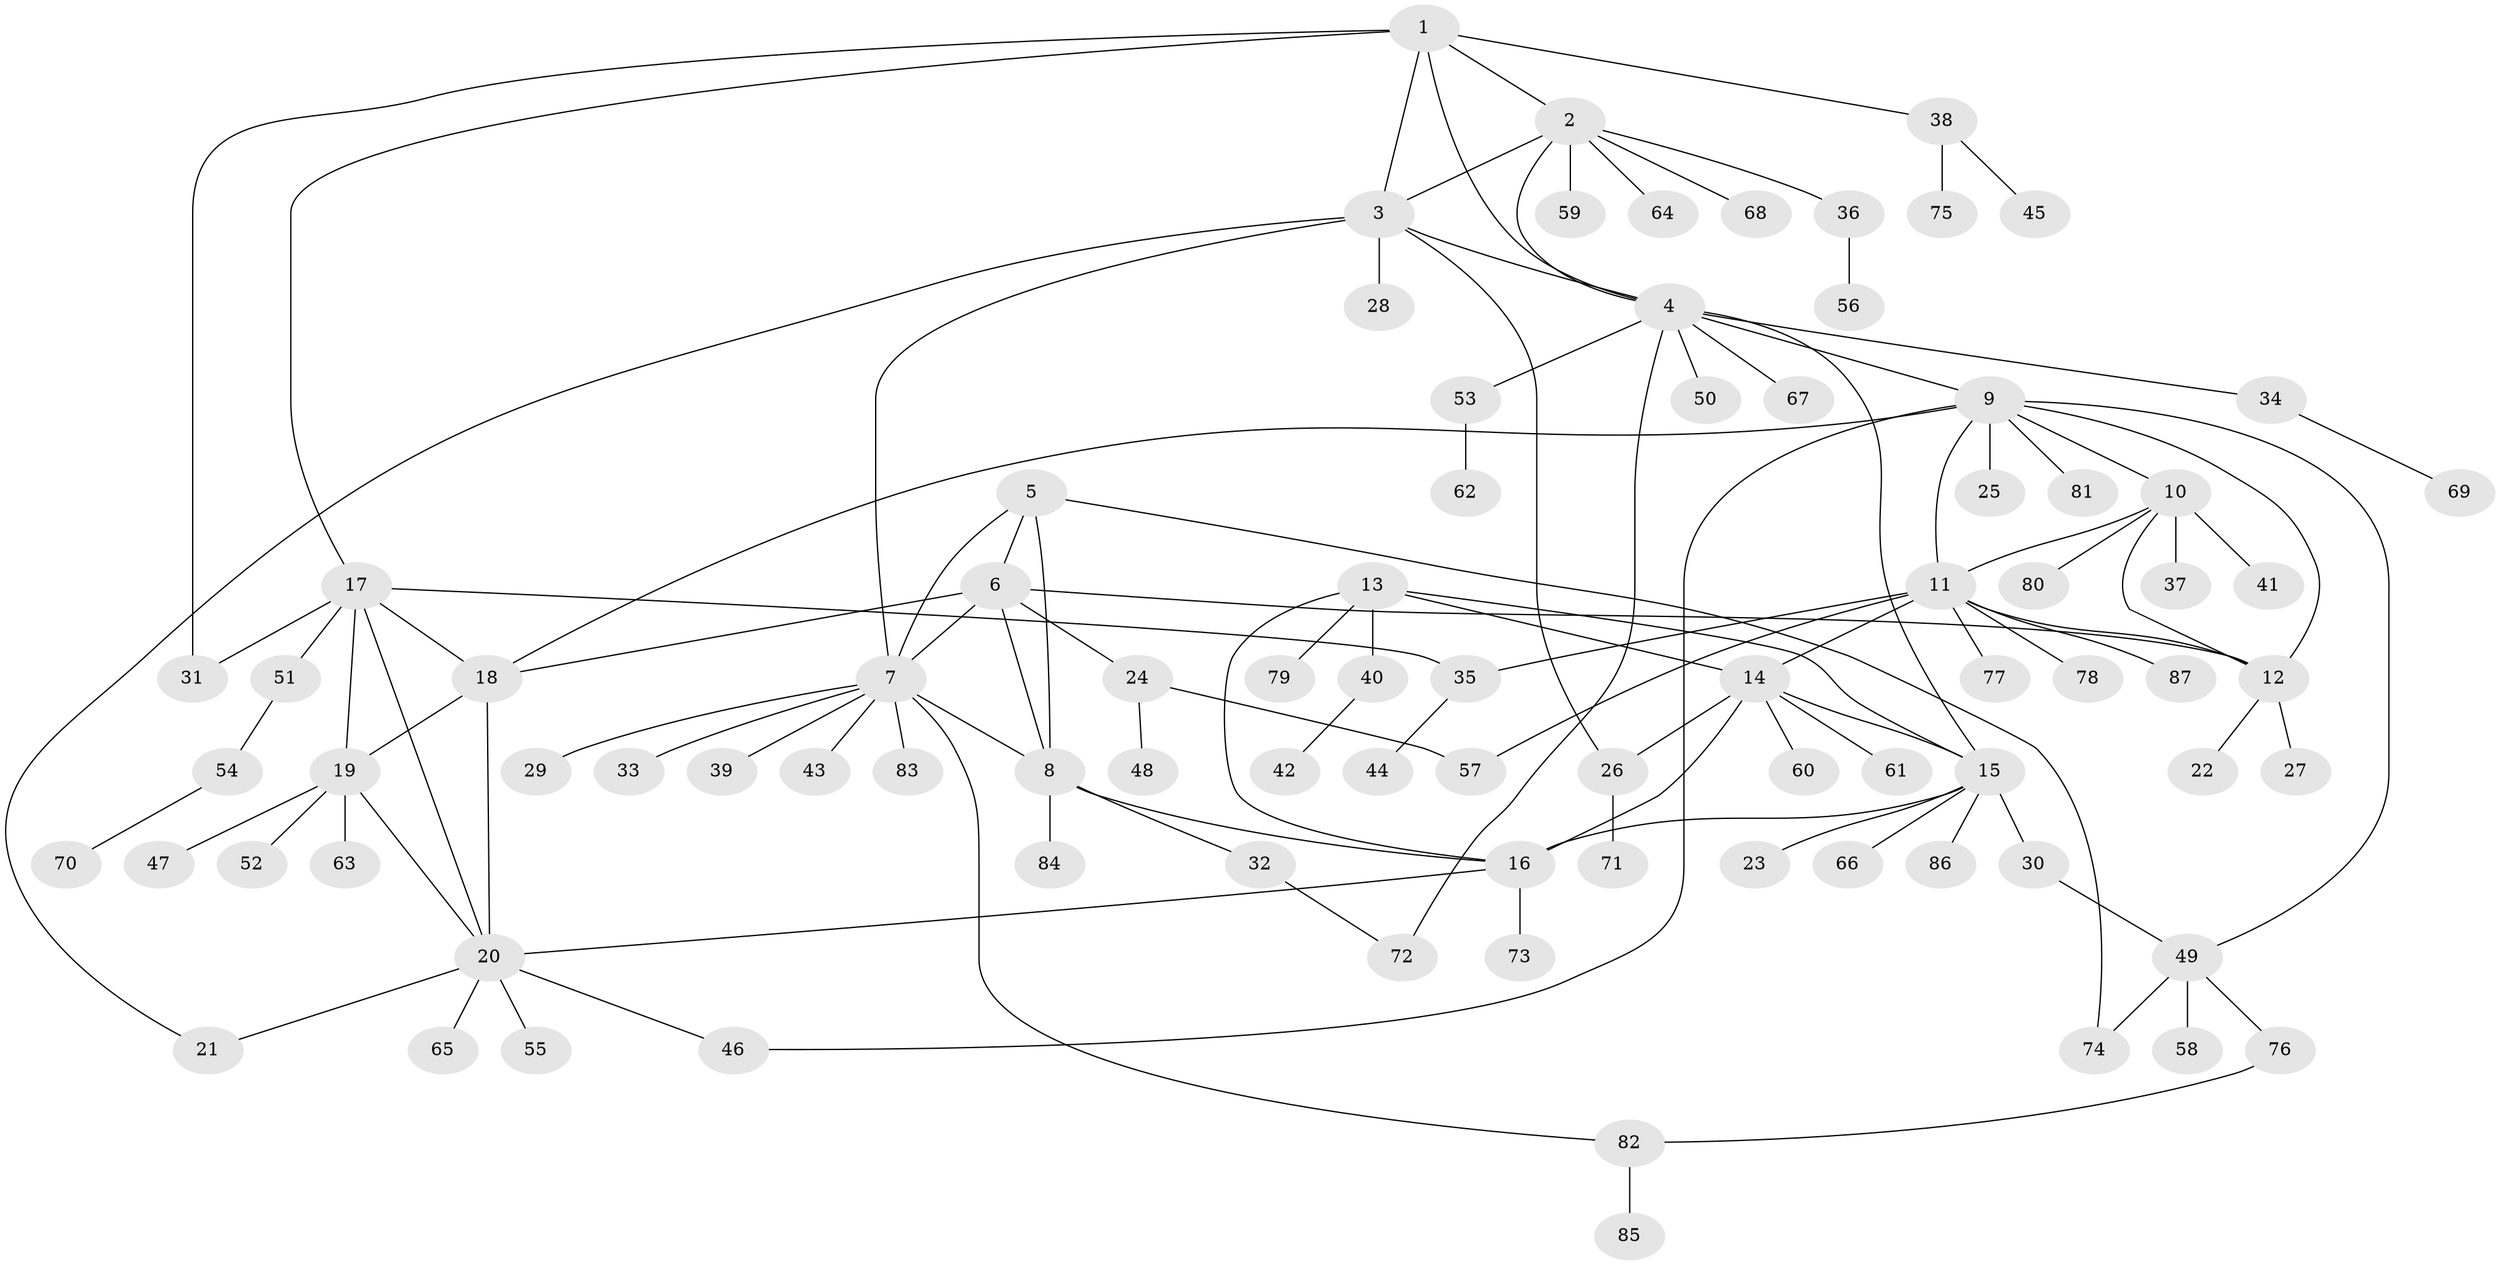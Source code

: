 // Generated by graph-tools (version 1.1) at 2025/11/02/27/25 16:11:37]
// undirected, 87 vertices, 117 edges
graph export_dot {
graph [start="1"]
  node [color=gray90,style=filled];
  1;
  2;
  3;
  4;
  5;
  6;
  7;
  8;
  9;
  10;
  11;
  12;
  13;
  14;
  15;
  16;
  17;
  18;
  19;
  20;
  21;
  22;
  23;
  24;
  25;
  26;
  27;
  28;
  29;
  30;
  31;
  32;
  33;
  34;
  35;
  36;
  37;
  38;
  39;
  40;
  41;
  42;
  43;
  44;
  45;
  46;
  47;
  48;
  49;
  50;
  51;
  52;
  53;
  54;
  55;
  56;
  57;
  58;
  59;
  60;
  61;
  62;
  63;
  64;
  65;
  66;
  67;
  68;
  69;
  70;
  71;
  72;
  73;
  74;
  75;
  76;
  77;
  78;
  79;
  80;
  81;
  82;
  83;
  84;
  85;
  86;
  87;
  1 -- 2;
  1 -- 3;
  1 -- 4;
  1 -- 17;
  1 -- 31;
  1 -- 38;
  2 -- 3;
  2 -- 4;
  2 -- 36;
  2 -- 59;
  2 -- 64;
  2 -- 68;
  3 -- 4;
  3 -- 7;
  3 -- 21;
  3 -- 26;
  3 -- 28;
  4 -- 9;
  4 -- 15;
  4 -- 34;
  4 -- 50;
  4 -- 53;
  4 -- 67;
  4 -- 72;
  5 -- 6;
  5 -- 7;
  5 -- 8;
  5 -- 74;
  6 -- 7;
  6 -- 8;
  6 -- 12;
  6 -- 18;
  6 -- 24;
  7 -- 8;
  7 -- 29;
  7 -- 33;
  7 -- 39;
  7 -- 43;
  7 -- 82;
  7 -- 83;
  8 -- 16;
  8 -- 32;
  8 -- 84;
  9 -- 10;
  9 -- 11;
  9 -- 12;
  9 -- 18;
  9 -- 25;
  9 -- 46;
  9 -- 49;
  9 -- 81;
  10 -- 11;
  10 -- 12;
  10 -- 37;
  10 -- 41;
  10 -- 80;
  11 -- 12;
  11 -- 14;
  11 -- 35;
  11 -- 57;
  11 -- 77;
  11 -- 78;
  11 -- 87;
  12 -- 22;
  12 -- 27;
  13 -- 14;
  13 -- 15;
  13 -- 16;
  13 -- 40;
  13 -- 79;
  14 -- 15;
  14 -- 16;
  14 -- 26;
  14 -- 60;
  14 -- 61;
  15 -- 16;
  15 -- 23;
  15 -- 30;
  15 -- 66;
  15 -- 86;
  16 -- 20;
  16 -- 73;
  17 -- 18;
  17 -- 19;
  17 -- 20;
  17 -- 31;
  17 -- 35;
  17 -- 51;
  18 -- 19;
  18 -- 20;
  19 -- 20;
  19 -- 47;
  19 -- 52;
  19 -- 63;
  20 -- 21;
  20 -- 46;
  20 -- 55;
  20 -- 65;
  24 -- 48;
  24 -- 57;
  26 -- 71;
  30 -- 49;
  32 -- 72;
  34 -- 69;
  35 -- 44;
  36 -- 56;
  38 -- 45;
  38 -- 75;
  40 -- 42;
  49 -- 58;
  49 -- 74;
  49 -- 76;
  51 -- 54;
  53 -- 62;
  54 -- 70;
  76 -- 82;
  82 -- 85;
}
